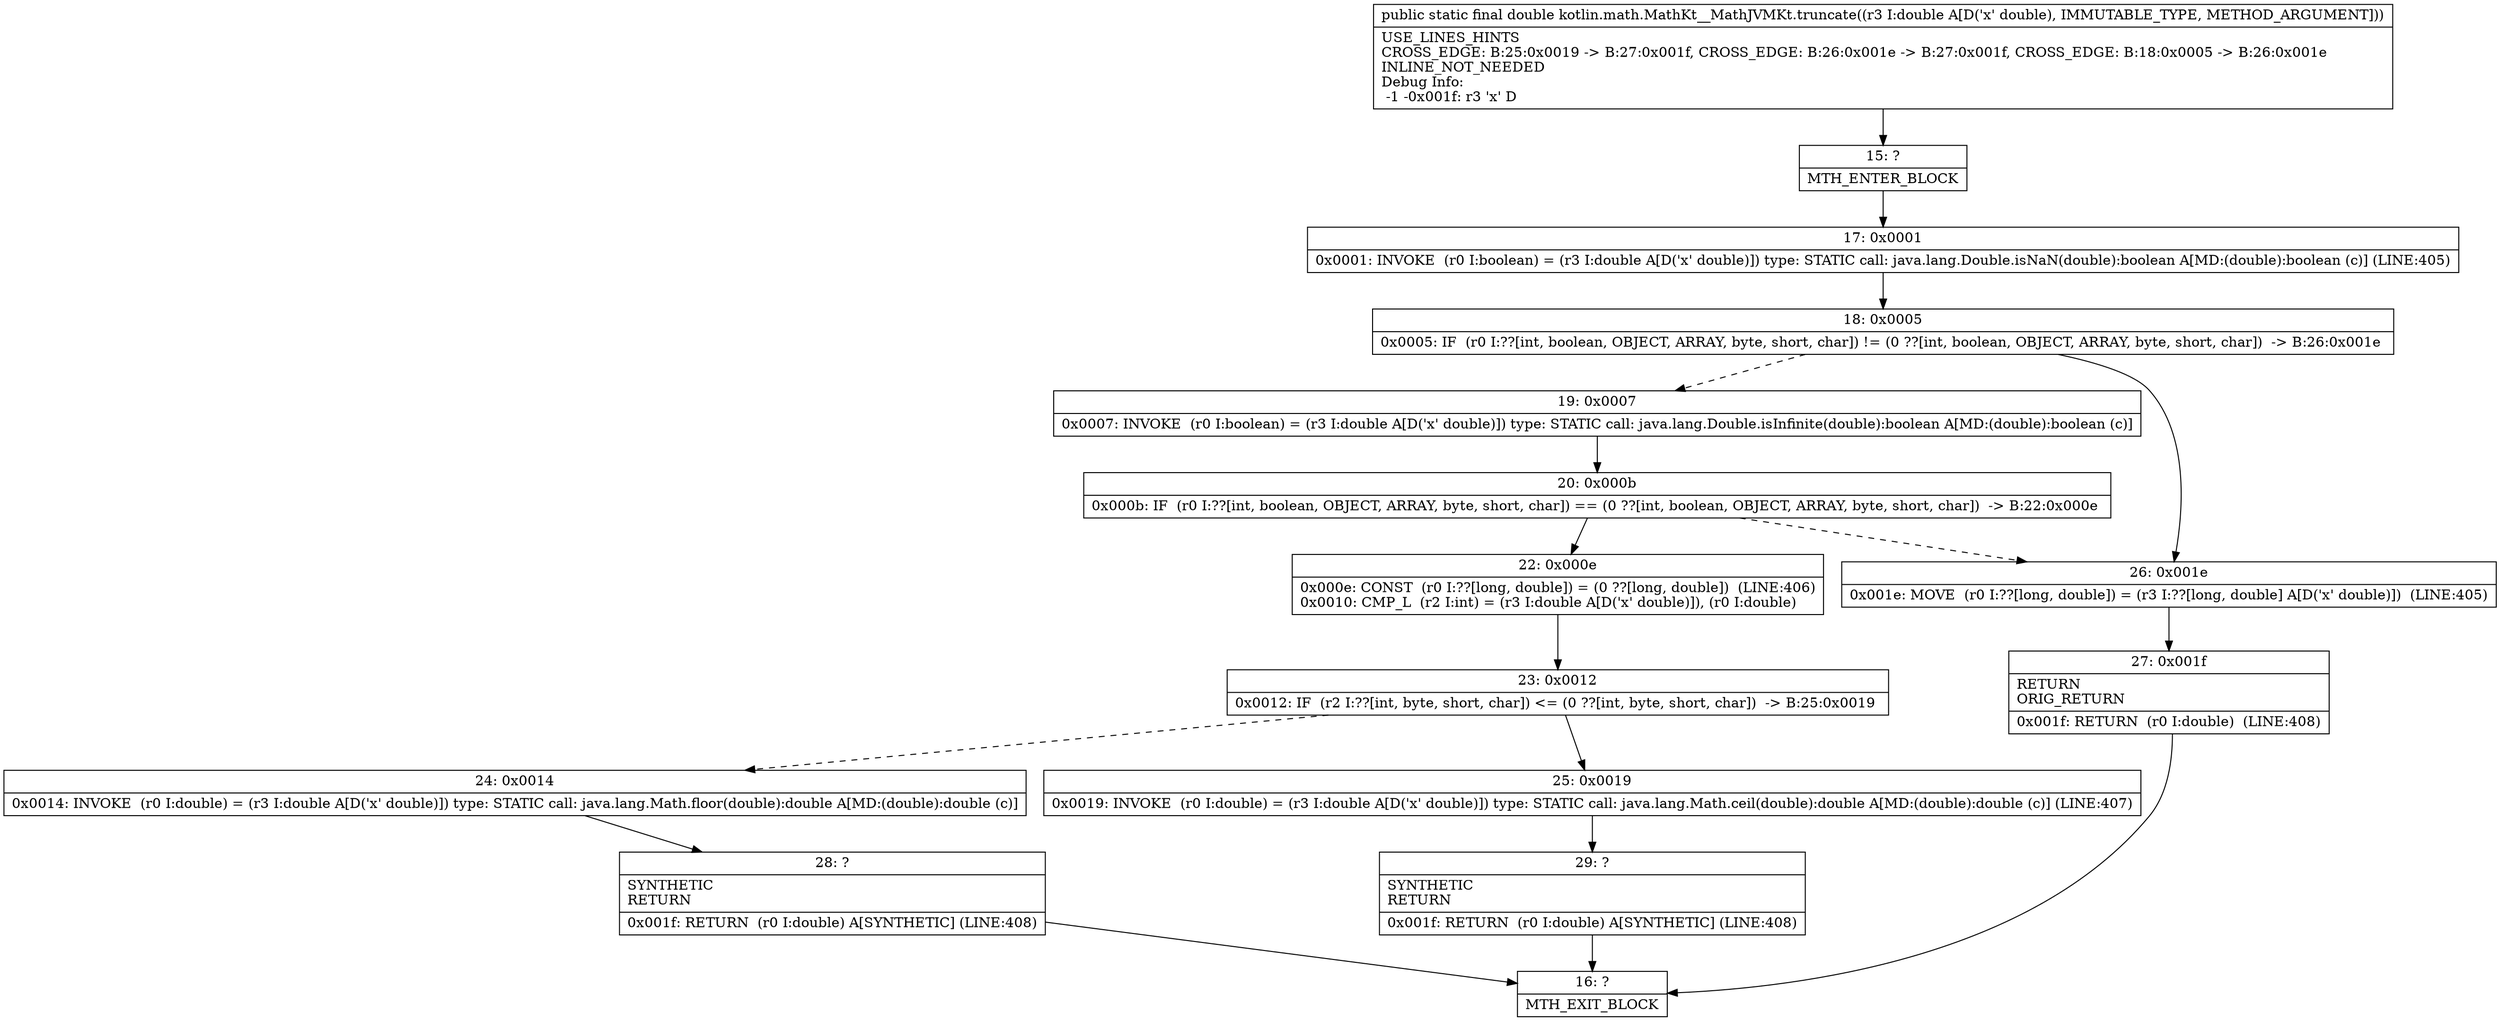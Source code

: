 digraph "CFG forkotlin.math.MathKt__MathJVMKt.truncate(D)D" {
Node_15 [shape=record,label="{15\:\ ?|MTH_ENTER_BLOCK\l}"];
Node_17 [shape=record,label="{17\:\ 0x0001|0x0001: INVOKE  (r0 I:boolean) = (r3 I:double A[D('x' double)]) type: STATIC call: java.lang.Double.isNaN(double):boolean A[MD:(double):boolean (c)] (LINE:405)\l}"];
Node_18 [shape=record,label="{18\:\ 0x0005|0x0005: IF  (r0 I:??[int, boolean, OBJECT, ARRAY, byte, short, char]) != (0 ??[int, boolean, OBJECT, ARRAY, byte, short, char])  \-\> B:26:0x001e \l}"];
Node_19 [shape=record,label="{19\:\ 0x0007|0x0007: INVOKE  (r0 I:boolean) = (r3 I:double A[D('x' double)]) type: STATIC call: java.lang.Double.isInfinite(double):boolean A[MD:(double):boolean (c)]\l}"];
Node_20 [shape=record,label="{20\:\ 0x000b|0x000b: IF  (r0 I:??[int, boolean, OBJECT, ARRAY, byte, short, char]) == (0 ??[int, boolean, OBJECT, ARRAY, byte, short, char])  \-\> B:22:0x000e \l}"];
Node_22 [shape=record,label="{22\:\ 0x000e|0x000e: CONST  (r0 I:??[long, double]) = (0 ??[long, double])  (LINE:406)\l0x0010: CMP_L  (r2 I:int) = (r3 I:double A[D('x' double)]), (r0 I:double) \l}"];
Node_23 [shape=record,label="{23\:\ 0x0012|0x0012: IF  (r2 I:??[int, byte, short, char]) \<= (0 ??[int, byte, short, char])  \-\> B:25:0x0019 \l}"];
Node_24 [shape=record,label="{24\:\ 0x0014|0x0014: INVOKE  (r0 I:double) = (r3 I:double A[D('x' double)]) type: STATIC call: java.lang.Math.floor(double):double A[MD:(double):double (c)]\l}"];
Node_28 [shape=record,label="{28\:\ ?|SYNTHETIC\lRETURN\l|0x001f: RETURN  (r0 I:double) A[SYNTHETIC] (LINE:408)\l}"];
Node_16 [shape=record,label="{16\:\ ?|MTH_EXIT_BLOCK\l}"];
Node_25 [shape=record,label="{25\:\ 0x0019|0x0019: INVOKE  (r0 I:double) = (r3 I:double A[D('x' double)]) type: STATIC call: java.lang.Math.ceil(double):double A[MD:(double):double (c)] (LINE:407)\l}"];
Node_29 [shape=record,label="{29\:\ ?|SYNTHETIC\lRETURN\l|0x001f: RETURN  (r0 I:double) A[SYNTHETIC] (LINE:408)\l}"];
Node_26 [shape=record,label="{26\:\ 0x001e|0x001e: MOVE  (r0 I:??[long, double]) = (r3 I:??[long, double] A[D('x' double)])  (LINE:405)\l}"];
Node_27 [shape=record,label="{27\:\ 0x001f|RETURN\lORIG_RETURN\l|0x001f: RETURN  (r0 I:double)  (LINE:408)\l}"];
MethodNode[shape=record,label="{public static final double kotlin.math.MathKt__MathJVMKt.truncate((r3 I:double A[D('x' double), IMMUTABLE_TYPE, METHOD_ARGUMENT]))  | USE_LINES_HINTS\lCROSS_EDGE: B:25:0x0019 \-\> B:27:0x001f, CROSS_EDGE: B:26:0x001e \-\> B:27:0x001f, CROSS_EDGE: B:18:0x0005 \-\> B:26:0x001e\lINLINE_NOT_NEEDED\lDebug Info:\l  \-1 \-0x001f: r3 'x' D\l}"];
MethodNode -> Node_15;Node_15 -> Node_17;
Node_17 -> Node_18;
Node_18 -> Node_19[style=dashed];
Node_18 -> Node_26;
Node_19 -> Node_20;
Node_20 -> Node_22;
Node_20 -> Node_26[style=dashed];
Node_22 -> Node_23;
Node_23 -> Node_24[style=dashed];
Node_23 -> Node_25;
Node_24 -> Node_28;
Node_28 -> Node_16;
Node_25 -> Node_29;
Node_29 -> Node_16;
Node_26 -> Node_27;
Node_27 -> Node_16;
}

